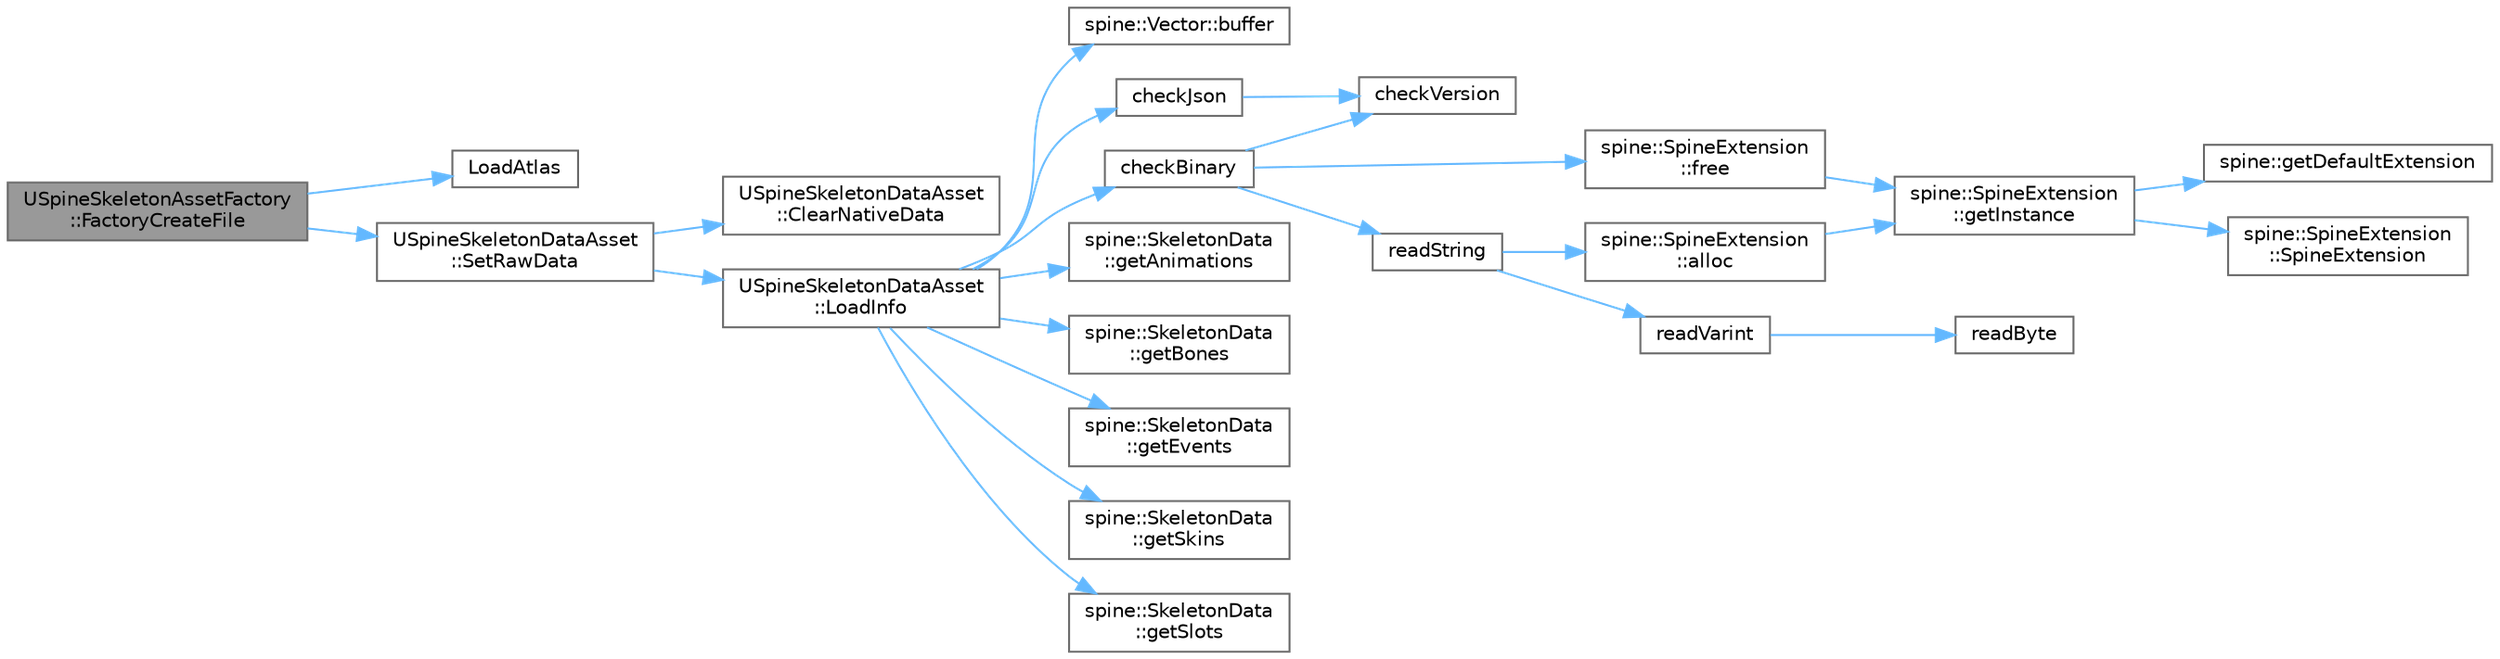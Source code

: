 digraph "USpineSkeletonAssetFactory::FactoryCreateFile"
{
 // LATEX_PDF_SIZE
  bgcolor="transparent";
  edge [fontname=Helvetica,fontsize=10,labelfontname=Helvetica,labelfontsize=10];
  node [fontname=Helvetica,fontsize=10,shape=box,height=0.2,width=0.4];
  rankdir="LR";
  Node1 [id="Node000001",label="USpineSkeletonAssetFactory\l::FactoryCreateFile",height=0.2,width=0.4,color="gray40", fillcolor="grey60", style="filled", fontcolor="black",tooltip=" "];
  Node1 -> Node2 [id="edge24_Node000001_Node000002",color="steelblue1",style="solid",tooltip=" "];
  Node2 [id="Node000002",label="LoadAtlas",height=0.2,width=0.4,color="grey40", fillcolor="white", style="filled",URL="$_spine_skeleton_import_factory_8cpp.html#a3b1d6a8ce3be19664d63f284e3280443",tooltip=" "];
  Node1 -> Node3 [id="edge25_Node000001_Node000003",color="steelblue1",style="solid",tooltip=" "];
  Node3 [id="Node000003",label="USpineSkeletonDataAsset\l::SetRawData",height=0.2,width=0.4,color="grey40", fillcolor="white", style="filled",URL="$class_u_spine_skeleton_data_asset.html#af6936dee99805e291fe7a6009f7a53f7",tooltip=" "];
  Node3 -> Node4 [id="edge26_Node000003_Node000004",color="steelblue1",style="solid",tooltip=" "];
  Node4 [id="Node000004",label="USpineSkeletonDataAsset\l::ClearNativeData",height=0.2,width=0.4,color="grey40", fillcolor="white", style="filled",URL="$class_u_spine_skeleton_data_asset.html#aed5a9f61b28d37284f3628d44d723ff9",tooltip=" "];
  Node3 -> Node5 [id="edge27_Node000003_Node000005",color="steelblue1",style="solid",tooltip=" "];
  Node5 [id="Node000005",label="USpineSkeletonDataAsset\l::LoadInfo",height=0.2,width=0.4,color="grey40", fillcolor="white", style="filled",URL="$class_u_spine_skeleton_data_asset.html#a7afde643e41507b7a1a6454788fcf69a",tooltip=" "];
  Node5 -> Node6 [id="edge28_Node000005_Node000006",color="steelblue1",style="solid",tooltip=" "];
  Node6 [id="Node000006",label="spine::Vector::buffer",height=0.2,width=0.4,color="grey40", fillcolor="white", style="filled",URL="$classspine_1_1_vector.html#a51e5c426b03098af297e10efdaf52e22",tooltip=" "];
  Node5 -> Node7 [id="edge29_Node000005_Node000007",color="steelblue1",style="solid",tooltip=" "];
  Node7 [id="Node000007",label="checkBinary",height=0.2,width=0.4,color="grey40", fillcolor="white", style="filled",URL="$_spine_skeleton_file_resource_8cpp.html#aaf2d4d615da8460454ae1e6a2c56a746",tooltip=" "];
  Node7 -> Node8 [id="edge30_Node000007_Node000008",color="steelblue1",style="solid",tooltip=" "];
  Node8 [id="Node000008",label="checkVersion",height=0.2,width=0.4,color="grey40", fillcolor="white", style="filled",URL="$_spine_skeleton_file_resource_8cpp.html#a35bfc09a01b8ce874bae3bc5888e1323",tooltip=" "];
  Node7 -> Node9 [id="edge31_Node000007_Node000009",color="steelblue1",style="solid",tooltip=" "];
  Node9 [id="Node000009",label="spine::SpineExtension\l::free",height=0.2,width=0.4,color="grey40", fillcolor="white", style="filled",URL="$classspine_1_1_spine_extension.html#af842f1888dcc9f9440ec6661126445d8",tooltip=" "];
  Node9 -> Node10 [id="edge32_Node000009_Node000010",color="steelblue1",style="solid",tooltip=" "];
  Node10 [id="Node000010",label="spine::SpineExtension\l::getInstance",height=0.2,width=0.4,color="grey40", fillcolor="white", style="filled",URL="$classspine_1_1_spine_extension.html#ab60f2a37a933de36919feea9a33de55b",tooltip=" "];
  Node10 -> Node11 [id="edge33_Node000010_Node000011",color="steelblue1",style="solid",tooltip=" "];
  Node11 [id="Node000011",label="spine::getDefaultExtension",height=0.2,width=0.4,color="grey40", fillcolor="white", style="filled",URL="$namespacespine.html#a24f615f096f30200fe83c7a9cc811f75",tooltip=" "];
  Node10 -> Node12 [id="edge34_Node000010_Node000012",color="steelblue1",style="solid",tooltip=" "];
  Node12 [id="Node000012",label="spine::SpineExtension\l::SpineExtension",height=0.2,width=0.4,color="grey40", fillcolor="white", style="filled",URL="$classspine_1_1_spine_extension.html#ae8793479e170e386fa72946ca48758ab",tooltip=" "];
  Node7 -> Node13 [id="edge35_Node000007_Node000013",color="steelblue1",style="solid",tooltip=" "];
  Node13 [id="Node000013",label="readString",height=0.2,width=0.4,color="grey40", fillcolor="white", style="filled",URL="$_spine_skeleton_file_resource_8cpp.html#a035a951798152197b461e348bae4b79c",tooltip=" "];
  Node13 -> Node14 [id="edge36_Node000013_Node000014",color="steelblue1",style="solid",tooltip=" "];
  Node14 [id="Node000014",label="spine::SpineExtension\l::alloc",height=0.2,width=0.4,color="grey40", fillcolor="white", style="filled",URL="$classspine_1_1_spine_extension.html#a220903a1a9a94bb1d9719f192ff5a469",tooltip=" "];
  Node14 -> Node10 [id="edge37_Node000014_Node000010",color="steelblue1",style="solid",tooltip=" "];
  Node13 -> Node15 [id="edge38_Node000013_Node000015",color="steelblue1",style="solid",tooltip=" "];
  Node15 [id="Node000015",label="readVarint",height=0.2,width=0.4,color="grey40", fillcolor="white", style="filled",URL="$_spine_skeleton_file_resource_8cpp.html#adb6f51e24786abad8ecc899415bd2180",tooltip=" "];
  Node15 -> Node16 [id="edge39_Node000015_Node000016",color="steelblue1",style="solid",tooltip=" "];
  Node16 [id="Node000016",label="readByte",height=0.2,width=0.4,color="grey40", fillcolor="white", style="filled",URL="$_spine_skeleton_file_resource_8cpp.html#a9ed5d14d4b485dfa92b1bb97e05b59ed",tooltip=" "];
  Node5 -> Node17 [id="edge40_Node000005_Node000017",color="steelblue1",style="solid",tooltip=" "];
  Node17 [id="Node000017",label="checkJson",height=0.2,width=0.4,color="grey40", fillcolor="white", style="filled",URL="$_spine_skeleton_file_resource_8cpp.html#aefe50bb7cedbb2338ad2f4355b5eafaf",tooltip=" "];
  Node17 -> Node8 [id="edge41_Node000017_Node000008",color="steelblue1",style="solid",tooltip=" "];
  Node5 -> Node18 [id="edge42_Node000005_Node000018",color="steelblue1",style="solid",tooltip=" "];
  Node18 [id="Node000018",label="spine::SkeletonData\l::getAnimations",height=0.2,width=0.4,color="grey40", fillcolor="white", style="filled",URL="$classspine_1_1_skeleton_data.html#a27eb29679945ea1ee246f127cabacfa1",tooltip=" "];
  Node5 -> Node19 [id="edge43_Node000005_Node000019",color="steelblue1",style="solid",tooltip=" "];
  Node19 [id="Node000019",label="spine::SkeletonData\l::getBones",height=0.2,width=0.4,color="grey40", fillcolor="white", style="filled",URL="$classspine_1_1_skeleton_data.html#af082e606c4f80eeb677611c80483b1ea",tooltip="The skeleton's bones, sorted parent first. The root bone is always the first bone."];
  Node5 -> Node20 [id="edge44_Node000005_Node000020",color="steelblue1",style="solid",tooltip=" "];
  Node20 [id="Node000020",label="spine::SkeletonData\l::getEvents",height=0.2,width=0.4,color="grey40", fillcolor="white", style="filled",URL="$classspine_1_1_skeleton_data.html#ade45e0c2e5099cdb667ce0671cc3dbde",tooltip=" "];
  Node5 -> Node21 [id="edge45_Node000005_Node000021",color="steelblue1",style="solid",tooltip=" "];
  Node21 [id="Node000021",label="spine::SkeletonData\l::getSkins",height=0.2,width=0.4,color="grey40", fillcolor="white", style="filled",URL="$classspine_1_1_skeleton_data.html#a358afae8f7f9fc0ff1fd93c8e99fc2b2",tooltip="All skins, including the default skin."];
  Node5 -> Node22 [id="edge46_Node000005_Node000022",color="steelblue1",style="solid",tooltip=" "];
  Node22 [id="Node000022",label="spine::SkeletonData\l::getSlots",height=0.2,width=0.4,color="grey40", fillcolor="white", style="filled",URL="$classspine_1_1_skeleton_data.html#aa2258c8afc824aa61b0740cba39f38fd",tooltip=" "];
}
